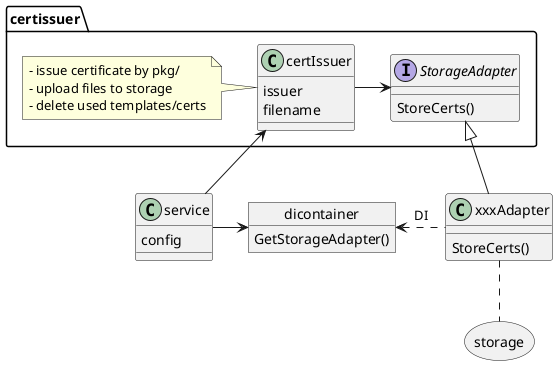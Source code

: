 @startuml
allow_mixing

package certissuer {
  class certIssuer {
    issuer
    filename
  }
  note left
    - issue certificate by pkg/
    - upload files to storage
    - delete used templates/certs
  end note

  interface StorageAdapter {
    StoreCerts()
  }
}

storage storage

class xxxAdapter {
  StoreCerts()
}

class service {
  config
}

object dicontainer {
  GetStorageAdapter()
}

service -up-> certIssuer
certIssuer -right-> StorageAdapter
xxxAdapter -up-|> StorageAdapter
service -right-> dicontainer
xxxAdapter .left.> dicontainer : DI
xxxAdapter .down. storage
@enduml